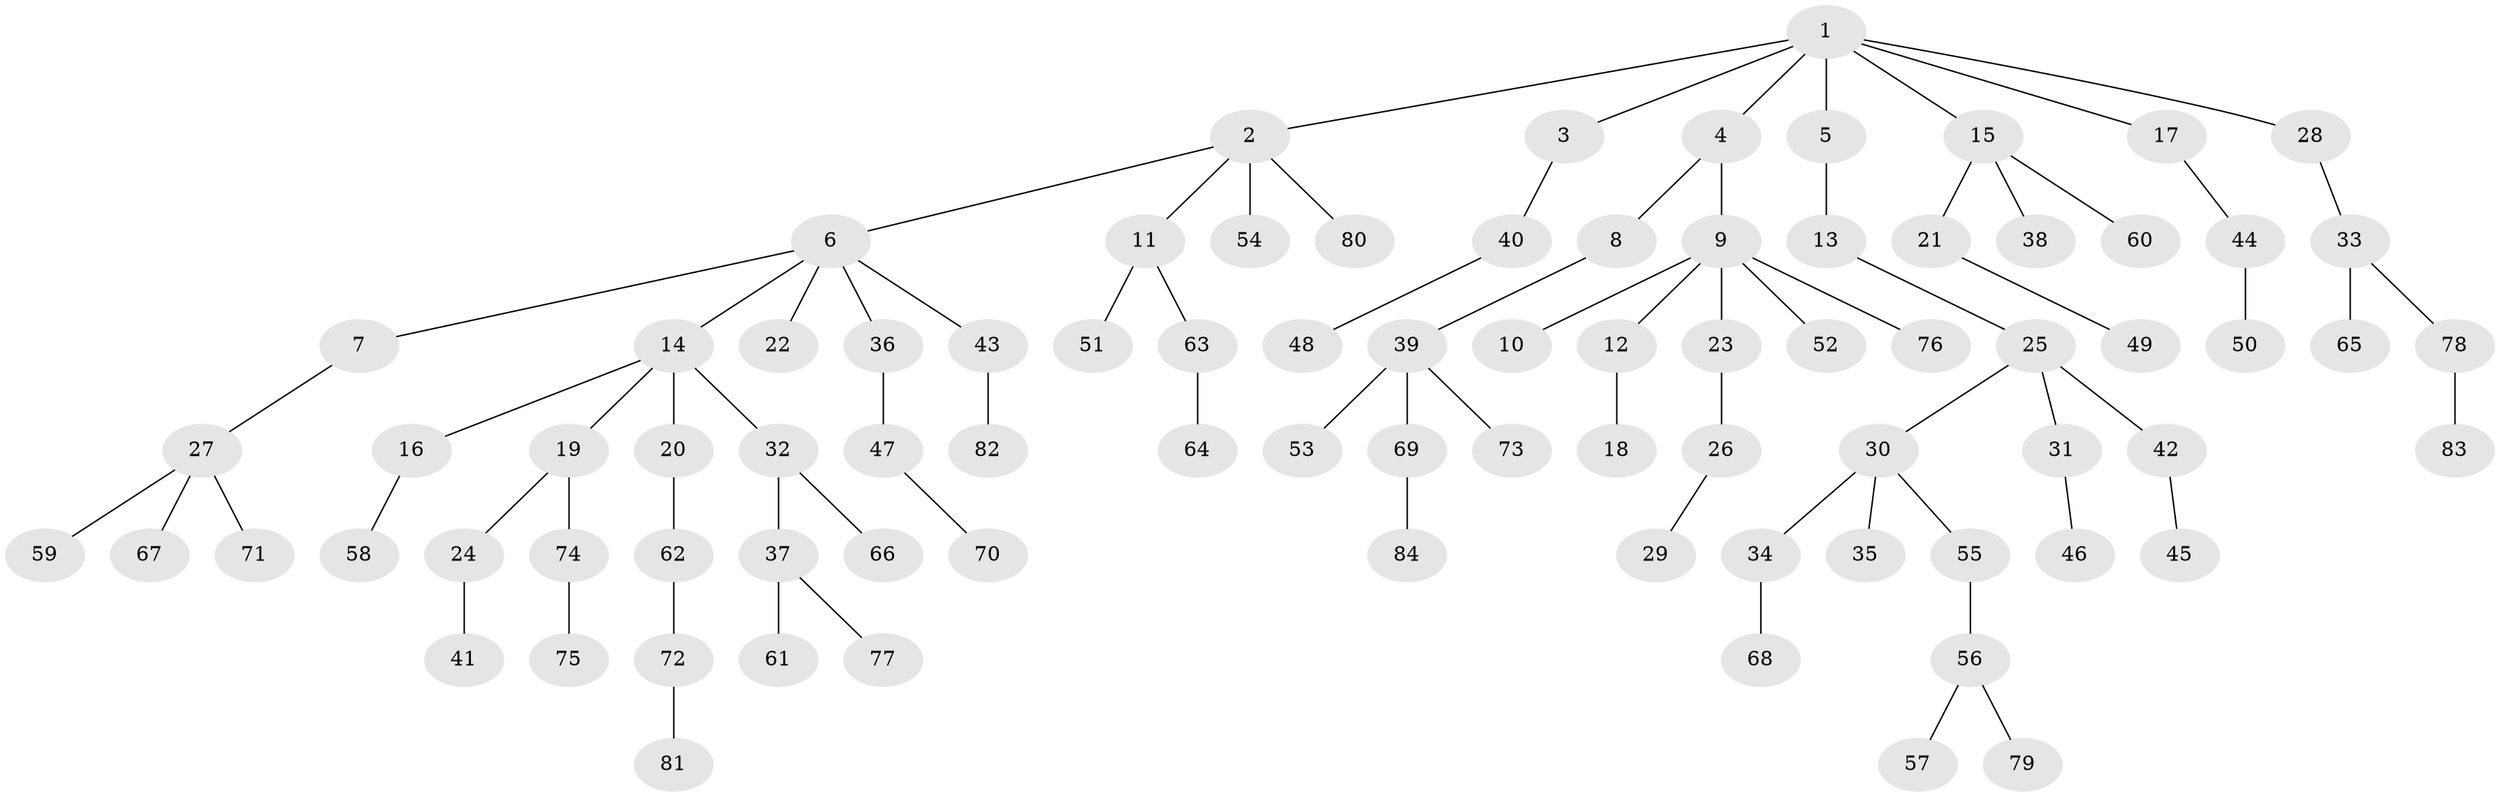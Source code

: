 // Generated by graph-tools (version 1.1) at 2025/26/03/09/25 03:26:33]
// undirected, 84 vertices, 83 edges
graph export_dot {
graph [start="1"]
  node [color=gray90,style=filled];
  1;
  2;
  3;
  4;
  5;
  6;
  7;
  8;
  9;
  10;
  11;
  12;
  13;
  14;
  15;
  16;
  17;
  18;
  19;
  20;
  21;
  22;
  23;
  24;
  25;
  26;
  27;
  28;
  29;
  30;
  31;
  32;
  33;
  34;
  35;
  36;
  37;
  38;
  39;
  40;
  41;
  42;
  43;
  44;
  45;
  46;
  47;
  48;
  49;
  50;
  51;
  52;
  53;
  54;
  55;
  56;
  57;
  58;
  59;
  60;
  61;
  62;
  63;
  64;
  65;
  66;
  67;
  68;
  69;
  70;
  71;
  72;
  73;
  74;
  75;
  76;
  77;
  78;
  79;
  80;
  81;
  82;
  83;
  84;
  1 -- 2;
  1 -- 3;
  1 -- 4;
  1 -- 5;
  1 -- 15;
  1 -- 17;
  1 -- 28;
  2 -- 6;
  2 -- 11;
  2 -- 54;
  2 -- 80;
  3 -- 40;
  4 -- 8;
  4 -- 9;
  5 -- 13;
  6 -- 7;
  6 -- 14;
  6 -- 22;
  6 -- 36;
  6 -- 43;
  7 -- 27;
  8 -- 39;
  9 -- 10;
  9 -- 12;
  9 -- 23;
  9 -- 52;
  9 -- 76;
  11 -- 51;
  11 -- 63;
  12 -- 18;
  13 -- 25;
  14 -- 16;
  14 -- 19;
  14 -- 20;
  14 -- 32;
  15 -- 21;
  15 -- 38;
  15 -- 60;
  16 -- 58;
  17 -- 44;
  19 -- 24;
  19 -- 74;
  20 -- 62;
  21 -- 49;
  23 -- 26;
  24 -- 41;
  25 -- 30;
  25 -- 31;
  25 -- 42;
  26 -- 29;
  27 -- 59;
  27 -- 67;
  27 -- 71;
  28 -- 33;
  30 -- 34;
  30 -- 35;
  30 -- 55;
  31 -- 46;
  32 -- 37;
  32 -- 66;
  33 -- 65;
  33 -- 78;
  34 -- 68;
  36 -- 47;
  37 -- 61;
  37 -- 77;
  39 -- 53;
  39 -- 69;
  39 -- 73;
  40 -- 48;
  42 -- 45;
  43 -- 82;
  44 -- 50;
  47 -- 70;
  55 -- 56;
  56 -- 57;
  56 -- 79;
  62 -- 72;
  63 -- 64;
  69 -- 84;
  72 -- 81;
  74 -- 75;
  78 -- 83;
}
